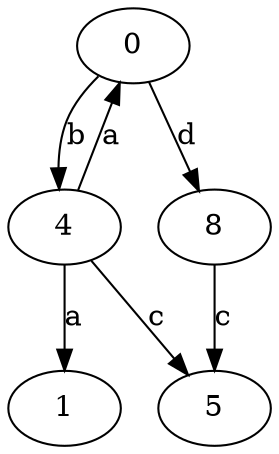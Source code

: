 strict digraph  {
0;
1;
4;
5;
8;
0 -> 4  [label=b];
0 -> 8  [label=d];
4 -> 0  [label=a];
4 -> 1  [label=a];
4 -> 5  [label=c];
8 -> 5  [label=c];
}
